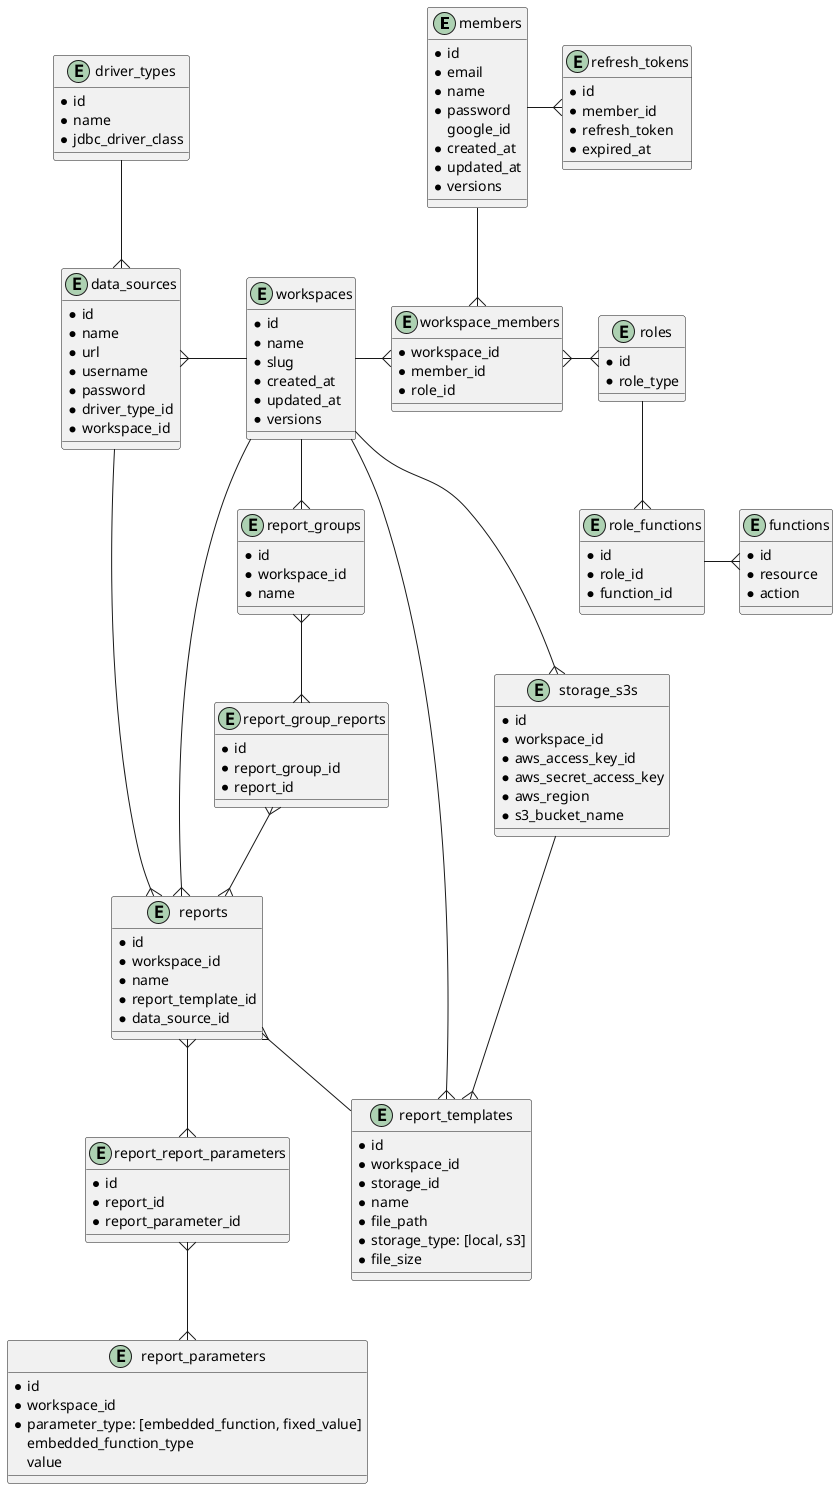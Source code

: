 @startuml

entity members {
  * id
  * email
  * name
  * password
    google_id
  * created_at
  * updated_at
  * versions
}

entity workspaces {
  * id
  * name
  * slug
  * created_at
  * updated_at
  * versions
}

entity workspace_members {
  * workspace_id
  * member_id
  * role_id
}

entity roles {
  * id
  * role_type
}

entity functions {
  * id
  * resource
  * action
}

entity role_functions {
  * id
  * role_id
  * function_id
}

entity data_sources {
  * id
  * name
  * url
  * username
  * password
  * driver_type_id
  * workspace_id
}

entity driver_types {
  * id
  * name
  * jdbc_driver_class
}

entity reports {
  * id
  * workspace_id
  * name
  * report_template_id
  * data_source_id
}

entity report_templates {
  * id
  * workspace_id
  * storage_id
  * name
  * file_path
  * storage_type: [local, s3]
  * file_size
}

entity report_parameters {
  * id
  * workspace_id
  * parameter_type: [embedded_function, fixed_value]
    embedded_function_type
    value
}

entity report_report_parameters {
  * id
  * report_id
  * report_parameter_id
}

entity report_groups {
  * id
  * workspace_id
  * name
}

entity report_group_reports {
  * id
  * report_group_id
  * report_id
}

entity storage_s3s {
  * id
  * workspace_id
  * aws_access_key_id
  * aws_secret_access_key
  * aws_region
  * s3_bucket_name
}

entity refresh_tokens {
  * id
  * member_id
  * refresh_token
  * expired_at
}

workspaces --r{ workspace_members
workspace_members }--u members
workspace_members }--r{ roles
roles --{ role_functions
role_functions --r{ functions
workspaces --l{ data_sources
workspaces --{ reports
workspaces --{ report_templates
workspaces --{ report_groups
reports }-- report_templates
report_groups }--{ report_group_reports
report_group_reports }--{ reports
reports }--{ report_report_parameters
report_report_parameters }--{ report_parameters
driver_types --{ data_sources
data_sources --{ reports
workspaces --r{ storage_s3s
storage_s3s --{ report_templates
members --r{ refresh_tokens

@enduml
